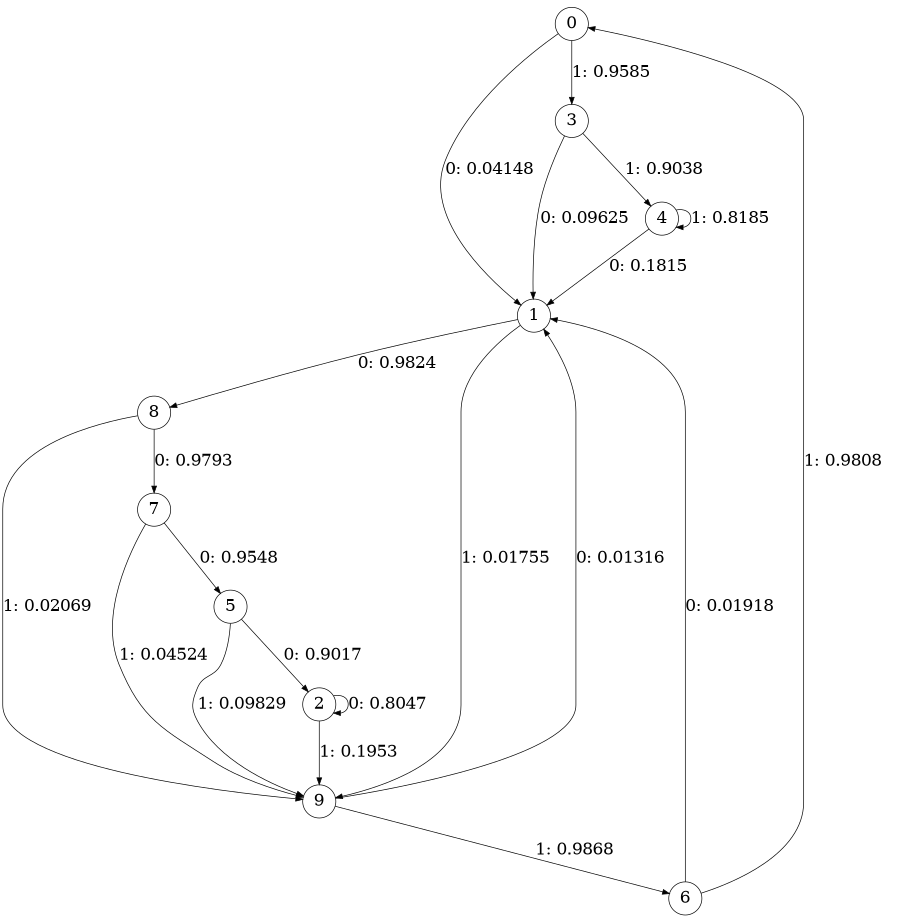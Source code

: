 digraph "ch3_both_short_L9" {
size = "6,8.5";
ratio = "fill";
node [shape = circle];
node [fontsize = 24];
edge [fontsize = 24];
0 -> 1 [label = "0: 0.04148  "];
0 -> 3 [label = "1: 0.9585   "];
1 -> 8 [label = "0: 0.9824   "];
1 -> 9 [label = "1: 0.01755  "];
2 -> 2 [label = "0: 0.8047   "];
2 -> 9 [label = "1: 0.1953   "];
3 -> 1 [label = "0: 0.09625  "];
3 -> 4 [label = "1: 0.9038   "];
4 -> 1 [label = "0: 0.1815   "];
4 -> 4 [label = "1: 0.8185   "];
5 -> 2 [label = "0: 0.9017   "];
5 -> 9 [label = "1: 0.09829  "];
6 -> 1 [label = "0: 0.01918  "];
6 -> 0 [label = "1: 0.9808   "];
7 -> 5 [label = "0: 0.9548   "];
7 -> 9 [label = "1: 0.04524  "];
8 -> 7 [label = "0: 0.9793   "];
8 -> 9 [label = "1: 0.02069  "];
9 -> 1 [label = "0: 0.01316  "];
9 -> 6 [label = "1: 0.9868   "];
}